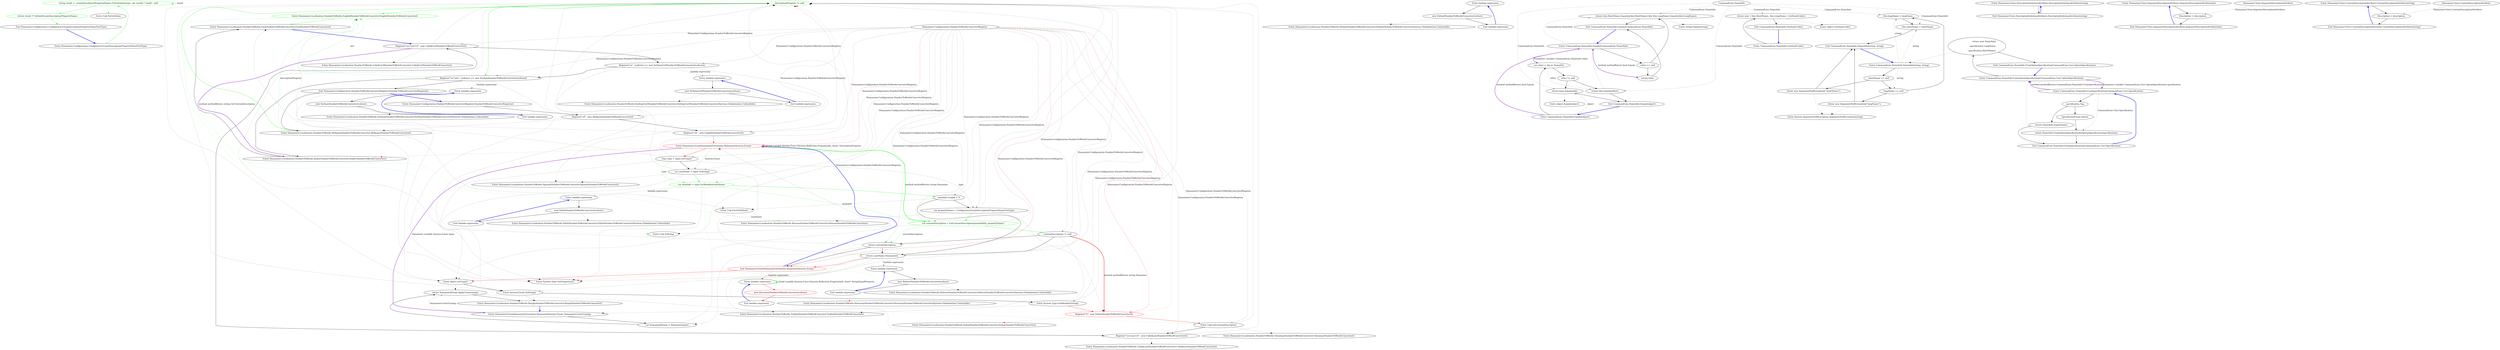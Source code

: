 digraph  {
d1 [label="string result = _enumDescriptionPropertyNames.TryGetValue(type, out result) ? result : null", span="105-105", cluster="Humanizer.Configuration.Configurator.EnumDescriptionPropertyNameFor(Type)", color=green, community=0];
d0 [label="Entry Humanizer.Configuration.Configurator.EnumDescriptionPropertyNameFor(Type)", span="103-103", cluster="Humanizer.Configuration.Configurator.EnumDescriptionPropertyNameFor(Type)"];
d2 [label="return result ?? DefaultEnumDescriptionPropertyName;", span="106-106", cluster="Humanizer.Configuration.Configurator.EnumDescriptionPropertyNameFor(Type)", color=green, community=0];
d4 [label="Entry Unk.TryGetValue", span="", cluster="Unk.TryGetValue"];
d3 [label="Exit Humanizer.Configuration.Configurator.EnumDescriptionPropertyNameFor(Type)", span="103-103", cluster="Humanizer.Configuration.Configurator.EnumDescriptionPropertyNameFor(Type)"];
m0_25 [label="descriptionProperty != null", span="45-45", cluster="Humanizer.EnumHumanizeExtensions.GetCustomDescription(System.Reflection.MemberInfo)", file="EnumHumanizeExtensions.cs", color=green, community=0];
m0_19 [label="Register(''uz-Latn-UZ'', new UzbekLatnNumberToWordConverter())", span="27-27", cluster="Humanizer.Configuration.NumberToWordsConverterRegistry.NumberToWordsConverterRegistry()", file="EnumHumanizeExtensions.cs"];
m0_40 [label="Entry Humanizer.Localisation.NumberToWords.UkrainianNumberToWordsConverter.UkrainianNumberToWordsConverter()", span="6-6", cluster="Humanizer.Localisation.NumberToWords.UkrainianNumberToWordsConverter.UkrainianNumberToWordsConverter()", file="EnumHumanizeExtensions.cs"];
m0_17 [label="Register(''it'', new ItalianNumberToWordsConverter())", span="25-25", cluster="Humanizer.Configuration.NumberToWordsConverterRegistry.NumberToWordsConverterRegistry()", file="EnumHumanizeExtensions.cs", color=red, community=0];
m0_20 [label="Register(''uz-Cyrl-UZ'', new UzbekCyrlNumberToWordConverter())", span="28-28", cluster="Humanizer.Configuration.NumberToWordsConverterRegistry.NumberToWordsConverterRegistry()", file="EnumHumanizeExtensions.cs"];
m0_26 [label="Entry Humanizer.Localisation.NumberToWords.EnglishNumberToWordsConverter.EnglishNumberToWordsConverter()", span="5-5", cluster="Humanizer.Localisation.NumberToWords.EnglishNumberToWordsConverter.EnglishNumberToWordsConverter()", color=green, community=0, file="EnumHumanizeExtensions.cs"];
m0_22 [label="Register(''sr-Latn'', (culture) => new SerbianNumberToWordsConverter(culture))", span="30-30", cluster="Humanizer.Configuration.NumberToWordsConverterRegistry.NumberToWordsConverterRegistry()", file="EnumHumanizeExtensions.cs"];
m0_24 [label="Entry Humanizer.Localisation.NumberToWords.AfrikaansNumberToWordsConverter.AfrikaansNumberToWordsConverter()", span="5-5", cluster="Humanizer.Localisation.NumberToWords.AfrikaansNumberToWordsConverter.AfrikaansNumberToWordsConverter()", file="EnumHumanizeExtensions.cs"];
m0_21 [label="Register(''sr'', (culture) => new SerbianCyrlNumberToWordsConverter(culture))", span="29-29", cluster="Humanizer.Configuration.NumberToWordsConverterRegistry.NumberToWordsConverterRegistry()", file="EnumHumanizeExtensions.cs"];
m0_23 [label="Exit Humanizer.Configuration.NumberToWordsConverterRegistry.NumberToWordsConverterRegistry()", span="6-6", cluster="Humanizer.Configuration.NumberToWordsConverterRegistry.NumberToWordsConverterRegistry()", file="EnumHumanizeExtensions.cs"];
m0_27 [label="Entry Humanizer.Localisation.NumberToWords.ArabicNumberToWordsConverter.ArabicNumberToWordsConverter()", span="6-6", cluster="Humanizer.Localisation.NumberToWords.ArabicNumberToWordsConverter.ArabicNumberToWordsConverter()", file="EnumHumanizeExtensions.cs"];
m0_28 [label="Entry Humanizer.Localisation.NumberToWords.FarsiNumberToWordsConverter.FarsiNumberToWordsConverter()", span="5-5", cluster="Humanizer.Localisation.NumberToWords.FarsiNumberToWordsConverter.FarsiNumberToWordsConverter()", file="EnumHumanizeExtensions.cs"];
m0_33 [label="Entry Unk.ToString", span="", cluster="Unk.ToString", file="EnumHumanizeExtensions.cs"];
m0_34 [label="Entry Humanizer.EnumHumanizeExtensions.Humanize(System.Enum, Humanizer.LetterCasing)", span="58-58", cluster="Humanizer.EnumHumanizeExtensions.Humanize(System.Enum, Humanizer.LetterCasing)", file="EnumHumanizeExtensions.cs"];
m0_0 [label="Entry Humanizer.Configuration.NumberToWordsConverterRegistry.NumberToWordsConverterRegistry()", span="6-6", cluster="Humanizer.Configuration.NumberToWordsConverterRegistry.NumberToWordsConverterRegistry()", file="EnumHumanizeExtensions.cs"];
m0_1 [label="Register(''af'', new AfrikaansNumberToWordsConverter())", span="9-9", cluster="Humanizer.Configuration.NumberToWordsConverterRegistry.NumberToWordsConverterRegistry()", file="EnumHumanizeExtensions.cs"];
m0_2 [label="Register(''en'', new EnglishNumberToWordsConverter())", span="10-10", cluster="Humanizer.Configuration.NumberToWordsConverterRegistry.NumberToWordsConverterRegistry()", file="EnumHumanizeExtensions.cs"];
m0_3 [label="Entry Humanizer.EnumHumanizeExtensions.Humanize(System.Enum)", span="18-18", cluster="Humanizer.EnumHumanizeExtensions.Humanize(System.Enum)", color=red, community=0, file="EnumHumanizeExtensions.cs"];
m0_4 [label="Type type = input.GetType()", span="20-20", cluster="Humanizer.EnumHumanizeExtensions.Humanize(System.Enum)", file="EnumHumanizeExtensions.cs"];
m0_5 [label="var caseName = input.ToString()", span="21-21", cluster="Humanizer.EnumHumanizeExtensions.Humanize(System.Enum)", file="EnumHumanizeExtensions.cs"];
m0_6 [label="var memInfo = type.GetMember(caseName)", span="22-22", cluster="Humanizer.EnumHumanizeExtensions.Humanize(System.Enum)", file="EnumHumanizeExtensions.cs", color=green, community=0];
m0_7 [label="memInfo.Length > 0", span="24-24", cluster="Humanizer.EnumHumanizeExtensions.Humanize(System.Enum)", file="EnumHumanizeExtensions.cs"];
m0_8 [label="var propertyName = Configurator.EnumDescriptionPropertyNameFor(type)", span="26-26", cluster="Humanizer.EnumHumanizeExtensions.Humanize(System.Enum)", file="EnumHumanizeExtensions.cs"];
m0_9 [label="var customDescription = GetCustomDescription(memInfo[0], propertyName)", span="27-27", cluster="Humanizer.EnumHumanizeExtensions.Humanize(System.Enum)", file="EnumHumanizeExtensions.cs", color=green, community=0];
m0_10 [label="customDescription != null", span="29-29", cluster="Humanizer.EnumHumanizeExtensions.Humanize(System.Enum)", file="EnumHumanizeExtensions.cs"];
m0_11 [label="return customDescription;", span="30-30", cluster="Humanizer.EnumHumanizeExtensions.Humanize(System.Enum)", file="EnumHumanizeExtensions.cs"];
m0_12 [label="return caseName.Humanize();", span="33-33", cluster="Humanizer.EnumHumanizeExtensions.Humanize(System.Enum)", file="EnumHumanizeExtensions.cs"];
m0_13 [label="Exit Humanizer.EnumHumanizeExtensions.Humanize(System.Enum)", span="18-18", cluster="Humanizer.EnumHumanizeExtensions.Humanize(System.Enum)", color=red, community=0, file="EnumHumanizeExtensions.cs"];
m0_14 [label="Entry object.GetType()", span="0-0", cluster="object.GetType()", file="EnumHumanizeExtensions.cs"];
m0_15 [label="Entry System.Enum.ToString()", span="0-0", cluster="System.Enum.ToString()", file="EnumHumanizeExtensions.cs"];
m0_16 [label="Entry System.Type.GetMember(string)", span="0-0", cluster="System.Type.GetMember(string)", file="EnumHumanizeExtensions.cs"];
m0_18 [label="Entry Unk.GetCustomDescription", span="", cluster="Unk.GetCustomDescription", file="EnumHumanizeExtensions.cs"];
m0_62 [label="Entry Humanizer.Localisation.NumberToWords.SerbianCyrlNumberToWordsConverter.SerbianCyrlNumberToWordsConverter(System.Globalization.CultureInfo)", span="15-15", cluster="Humanizer.Localisation.NumberToWords.SerbianCyrlNumberToWordsConverter.SerbianCyrlNumberToWordsConverter(System.Globalization.CultureInfo)", file="EnumHumanizeExtensions.cs"];
m0_36 [label="return humanizedEnum.ApplyCase(casing);", span="62-62", cluster="Humanizer.EnumHumanizeExtensions.Humanize(System.Enum, Humanizer.LetterCasing)", file="EnumHumanizeExtensions.cs"];
m0_29 [label="Entry Humanizer.Localisation.NumberToWords.SpanishNumberToWordsConverter.SpanishNumberToWordsConverter()", span="5-5", cluster="Humanizer.Localisation.NumberToWords.SpanishNumberToWordsConverter.SpanishNumberToWordsConverter()", file="EnumHumanizeExtensions.cs"];
m0_38 [label="Entry Humanizer.Localisation.NumberToWords.TurkishNumberToWordConverter.TurkishNumberToWordConverter()", span="7-7", cluster="Humanizer.Localisation.NumberToWords.TurkishNumberToWordConverter.TurkishNumberToWordConverter()", file="EnumHumanizeExtensions.cs"];
m0_35 [label="var humanizedEnum = Humanize(input)", span="60-60", cluster="Humanizer.EnumHumanizeExtensions.Humanize(System.Enum, Humanizer.LetterCasing)", file="EnumHumanizeExtensions.cs"];
m0_39 [label="Entry Humanizer.Localisation.NumberToWords.ItalianNumberToWordsConverter.ItalianNumberToWordsConverter()", span="5-5", cluster="Humanizer.Localisation.NumberToWords.ItalianNumberToWordsConverter.ItalianNumberToWordsConverter()", file="EnumHumanizeExtensions.cs"];
m0_31 [label="Entry Unk.FirstOrDefault", span="", cluster="Unk.FirstOrDefault", file="EnumHumanizeExtensions.cs"];
m0_37 [label="Entry Humanizer.Localisation.NumberToWords.BanglaNumberToWordsConverter.BanglaNumberToWordsConverter()", span="4-4", cluster="Humanizer.Localisation.NumberToWords.BanglaNumberToWordsConverter.BanglaNumberToWordsConverter()", file="EnumHumanizeExtensions.cs"];
m0_50 [label="Entry Humanizer.Localisation.NumberToWords.PolishNumberToWordsConverter.PolishNumberToWordsConverter(System.Globalization.CultureInfo)", span="13-13", cluster="Humanizer.Localisation.NumberToWords.PolishNumberToWordsConverter.PolishNumberToWordsConverter(System.Globalization.CultureInfo)", file="EnumHumanizeExtensions.cs"];
m0_66 [label="Entry Humanizer.Localisation.NumberToWords.SerbianNumberToWordsConverter.SerbianNumberToWordsConverter(System.Globalization.CultureInfo)", span="15-15", cluster="Humanizer.Localisation.NumberToWords.SerbianNumberToWordsConverter.SerbianNumberToWordsConverter(System.Globalization.CultureInfo)", file="EnumHumanizeExtensions.cs"];
m0_43 [label="Entry lambda expression", span="7-7", cluster="lambda expression", file="EnumHumanizeExtensions.cs"];
m0_47 [label="Entry lambda expression", span="14-14", cluster="lambda expression", file="EnumHumanizeExtensions.cs"];
m0_51 [label="Entry lambda expression", span="20-20", cluster="lambda expression", file="EnumHumanizeExtensions.cs"];
m0_55 [label="Entry lambda expression", span="21-21", cluster="lambda expression", file="EnumHumanizeExtensions.cs"];
m0_59 [label="Entry lambda expression", span="29-29", cluster="lambda expression", file="EnumHumanizeExtensions.cs"];
m0_63 [label="Entry lambda expression", span="30-30", cluster="lambda expression", file="EnumHumanizeExtensions.cs"];
m0_44 [label="new DefaultNumberToWordsConverter(culture)", span="7-7", cluster="lambda expression", file="EnumHumanizeExtensions.cs"];
m0_45 [label="Exit lambda expression", span="7-7", cluster="lambda expression", file="EnumHumanizeExtensions.cs"];
m0_48 [label="new PolishNumberToWordsConverter(culture)", span="14-14", cluster="lambda expression", file="EnumHumanizeExtensions.cs"];
m0_49 [label="Exit lambda expression", span="14-14", cluster="lambda expression", file="EnumHumanizeExtensions.cs"];
m0_52 [label="new HebrewNumberToWordsConverter(culture)", span="20-20", cluster="lambda expression", file="EnumHumanizeExtensions.cs"];
m0_53 [label="Exit lambda expression", span="20-20", cluster="lambda expression", file="EnumHumanizeExtensions.cs"];
m0_56 [label="new SlovenianNumberToWordsConverter(culture)", span="21-21", cluster="lambda expression", color=red, community=0, file="EnumHumanizeExtensions.cs"];
m0_57 [label="Exit lambda expression", span="21-21", cluster="lambda expression", file="EnumHumanizeExtensions.cs"];
m0_60 [label="new SerbianCyrlNumberToWordsConverter(culture)", span="29-29", cluster="lambda expression", file="EnumHumanizeExtensions.cs"];
m0_61 [label="Exit lambda expression", span="29-29", cluster="lambda expression", file="EnumHumanizeExtensions.cs"];
m0_64 [label="new SerbianNumberToWordsConverter(culture)", span="30-30", cluster="lambda expression", file="EnumHumanizeExtensions.cs"];
m0_65 [label="Exit lambda expression", span="30-30", cluster="lambda expression", file="EnumHumanizeExtensions.cs"];
m0_42 [label="Entry Humanizer.Localisation.NumberToWords.UzbekCyrlNumberToWordConverter.UzbekCyrlNumberToWordConverter()", span="7-7", cluster="Humanizer.Localisation.NumberToWords.UzbekCyrlNumberToWordConverter.UzbekCyrlNumberToWordConverter()", file="EnumHumanizeExtensions.cs"];
m0_46 [label="Entry Humanizer.Localisation.NumberToWords.DefaultNumberToWordsConverter.DefaultNumberToWordsConverter(System.Globalization.CultureInfo)", span="12-12", cluster="Humanizer.Localisation.NumberToWords.DefaultNumberToWordsConverter.DefaultNumberToWordsConverter(System.Globalization.CultureInfo)", file="EnumHumanizeExtensions.cs"];
m0_32 [label="Entry Humanizer.Localisation.NumberToWords.RussianNumberToWordsConverter.RussianNumberToWordsConverter()", span="6-6", cluster="Humanizer.Localisation.NumberToWords.RussianNumberToWordsConverter.RussianNumberToWordsConverter()", file="EnumHumanizeExtensions.cs"];
m0_41 [label="Entry Humanizer.Localisation.NumberToWords.UzbekLatnNumberToWordConverter.UzbekLatnNumberToWordConverter()", span="7-7", cluster="Humanizer.Localisation.NumberToWords.UzbekLatnNumberToWordConverter.UzbekLatnNumberToWordConverter()", file="EnumHumanizeExtensions.cs"];
m0_30 [label="Entry System.Type.GetProperties()", span="0-0", cluster="System.Type.GetProperties()", file="EnumHumanizeExtensions.cs"];
m0_54 [label="Entry Humanizer.Localisation.NumberToWords.HebrewNumberToWordsConverter.HebrewNumberToWordsConverter(System.Globalization.CultureInfo)", span="34-34", cluster="Humanizer.Localisation.NumberToWords.HebrewNumberToWordsConverter.HebrewNumberToWordsConverter(System.Globalization.CultureInfo)", file="EnumHumanizeExtensions.cs"];
m0_58 [label="Entry Humanizer.Localisation.NumberToWords.SlovenianNumberToWordsConverter.SlovenianNumberToWordsConverter(System.Globalization.CultureInfo)", span="12-12", cluster="Humanizer.Localisation.NumberToWords.SlovenianNumberToWordsConverter.SlovenianNumberToWordsConverter(System.Globalization.CultureInfo)", file="EnumHumanizeExtensions.cs"];
m0_67 [label="Humanizer.Configuration.NumberToWordsConverterRegistry", span="", file="EnumHumanizeExtensions.cs"];
m1_34 [label="Entry string.Equals(string)", span="0-0", cluster="string.Equals(string)", file="EnumHumanizeWithCustomDescriptionPropertyNamesTests.cs"];
m1_8 [label="Entry System.ArgumentNullException.ArgumentNullException(string)", span="0-0", cluster="System.ArgumentNullException.ArgumentNullException(string)", file="EnumHumanizeWithCustomDescriptionPropertyNamesTests.cs"];
m1_26 [label="Entry CommandLine.NameInfo.GetHashCode()", span="98-98", cluster="CommandLine.NameInfo.GetHashCode()", file="EnumHumanizeWithCustomDescriptionPropertyNamesTests.cs"];
m1_27 [label="return new { this.ShortName, this.LongName }.GetHashCode();", span="100-100", cluster="CommandLine.NameInfo.GetHashCode()", file="EnumHumanizeWithCustomDescriptionPropertyNamesTests.cs"];
m1_28 [label="Exit CommandLine.NameInfo.GetHashCode()", span="98-98", cluster="CommandLine.NameInfo.GetHashCode()", file="EnumHumanizeWithCustomDescriptionPropertyNamesTests.cs"];
m1_29 [label="Entry object.GetHashCode()", span="0-0", cluster="object.GetHashCode()", file="EnumHumanizeWithCustomDescriptionPropertyNamesTests.cs"];
m1_25 [label="Entry object.Equals(object)", span="0-0", cluster="object.Equals(object)", file="EnumHumanizeWithCustomDescriptionPropertyNamesTests.cs"];
m1_0 [label="Entry CommandLine.NameInfo.NameInfo(string, string)", span="20-20", cluster="CommandLine.NameInfo.NameInfo(string, string)", file="EnumHumanizeWithCustomDescriptionPropertyNamesTests.cs"];
m1_1 [label="shortName == null", span="22-22", cluster="CommandLine.NameInfo.NameInfo(string, string)", file="EnumHumanizeWithCustomDescriptionPropertyNamesTests.cs"];
m1_3 [label="longName == null", span="23-23", cluster="CommandLine.NameInfo.NameInfo(string, string)", file="EnumHumanizeWithCustomDescriptionPropertyNamesTests.cs"];
m1_5 [label="this.longName = longName", span="25-25", cluster="CommandLine.NameInfo.NameInfo(string, string)", file="EnumHumanizeWithCustomDescriptionPropertyNamesTests.cs"];
m1_6 [label="this.shortName = shortName", span="26-26", cluster="CommandLine.NameInfo.NameInfo(string, string)", file="EnumHumanizeWithCustomDescriptionPropertyNamesTests.cs"];
m1_2 [label="throw new ArgumentNullException(''shortName'');", span="22-22", cluster="CommandLine.NameInfo.NameInfo(string, string)", file="EnumHumanizeWithCustomDescriptionPropertyNamesTests.cs"];
m1_4 [label="throw new ArgumentNullException(''longName'');", span="23-23", cluster="CommandLine.NameInfo.NameInfo(string, string)", file="EnumHumanizeWithCustomDescriptionPropertyNamesTests.cs"];
m1_7 [label="Exit CommandLine.NameInfo.NameInfo(string, string)", span="20-20", cluster="CommandLine.NameInfo.NameInfo(string, string)", file="EnumHumanizeWithCustomDescriptionPropertyNamesTests.cs"];
m1_18 [label="Entry CommandLine.NameInfo.Equals(object)", span="83-83", cluster="CommandLine.NameInfo.Equals(object)", file="EnumHumanizeWithCustomDescriptionPropertyNamesTests.cs"];
m1_19 [label="var other = obj as NameInfo", span="85-85", cluster="CommandLine.NameInfo.Equals(object)", file="EnumHumanizeWithCustomDescriptionPropertyNamesTests.cs"];
m1_22 [label="return base.Equals(obj);", span="91-91", cluster="CommandLine.NameInfo.Equals(object)", file="EnumHumanizeWithCustomDescriptionPropertyNamesTests.cs"];
m1_20 [label="other != null", span="86-86", cluster="CommandLine.NameInfo.Equals(object)", file="EnumHumanizeWithCustomDescriptionPropertyNamesTests.cs"];
m1_21 [label="return this.Equals(other);", span="88-88", cluster="CommandLine.NameInfo.Equals(object)", file="EnumHumanizeWithCustomDescriptionPropertyNamesTests.cs"];
m1_23 [label="Exit CommandLine.NameInfo.Equals(object)", span="83-83", cluster="CommandLine.NameInfo.Equals(object)", file="EnumHumanizeWithCustomDescriptionPropertyNamesTests.cs"];
m1_24 [label="Entry CommandLine.NameInfo.Equals(CommandLine.NameInfo)", span="108-108", cluster="CommandLine.NameInfo.Equals(CommandLine.NameInfo)", file="EnumHumanizeWithCustomDescriptionPropertyNamesTests.cs"];
m1_30 [label="other == null", span="110-110", cluster="CommandLine.NameInfo.Equals(CommandLine.NameInfo)", file="EnumHumanizeWithCustomDescriptionPropertyNamesTests.cs"];
m1_32 [label="return this.ShortName.Equals(other.ShortName) && this.LongName.Equals(other.LongName);", span="115-115", cluster="CommandLine.NameInfo.Equals(CommandLine.NameInfo)", file="EnumHumanizeWithCustomDescriptionPropertyNamesTests.cs"];
m1_31 [label="return false;", span="112-112", cluster="CommandLine.NameInfo.Equals(CommandLine.NameInfo)", file="EnumHumanizeWithCustomDescriptionPropertyNamesTests.cs"];
m1_33 [label="Exit CommandLine.NameInfo.Equals(CommandLine.NameInfo)", span="108-108", cluster="CommandLine.NameInfo.Equals(CommandLine.NameInfo)", file="EnumHumanizeWithCustomDescriptionPropertyNamesTests.cs"];
m1_12 [label="Entry CommandLine.NameInfo.FromSpecification(CommandLine.Core.Specification)", span="67-67", cluster="CommandLine.NameInfo.FromSpecification(CommandLine.Core.Specification)", file="EnumHumanizeWithCustomDescriptionPropertyNamesTests.cs"];
m1_13 [label="specification.Tag", span="69-69", cluster="CommandLine.NameInfo.FromSpecification(CommandLine.Core.Specification)", file="EnumHumanizeWithCustomDescriptionPropertyNamesTests.cs"];
m1_15 [label="return NameInfo.FromOptionSpecification((OptionSpecification)specification);", span="72-72", cluster="CommandLine.NameInfo.FromSpecification(CommandLine.Core.Specification)", file="EnumHumanizeWithCustomDescriptionPropertyNamesTests.cs"];
m1_14 [label="SpecificationType.Option", span="71-71", cluster="CommandLine.NameInfo.FromSpecification(CommandLine.Core.Specification)", file="EnumHumanizeWithCustomDescriptionPropertyNamesTests.cs"];
m1_16 [label="return NameInfo.EmptyName;", span="74-74", cluster="CommandLine.NameInfo.FromSpecification(CommandLine.Core.Specification)", file="EnumHumanizeWithCustomDescriptionPropertyNamesTests.cs"];
m1_17 [label="Exit CommandLine.NameInfo.FromSpecification(CommandLine.Core.Specification)", span="67-67", cluster="CommandLine.NameInfo.FromSpecification(CommandLine.Core.Specification)", file="EnumHumanizeWithCustomDescriptionPropertyNamesTests.cs"];
m1_9 [label="Entry CommandLine.NameInfo.FromOptionSpecification(CommandLine.Core.OptionSpecification)", span="60-60", cluster="CommandLine.NameInfo.FromOptionSpecification(CommandLine.Core.OptionSpecification)", file="EnumHumanizeWithCustomDescriptionPropertyNamesTests.cs"];
m1_10 [label="return new NameInfo(\r\n                specification.LongName,\r\n                specification.ShortName);", span="62-64", cluster="CommandLine.NameInfo.FromOptionSpecification(CommandLine.Core.OptionSpecification)", file="EnumHumanizeWithCustomDescriptionPropertyNamesTests.cs"];
m1_11 [label="Exit CommandLine.NameInfo.FromOptionSpecification(CommandLine.Core.OptionSpecification)", span="60-60", cluster="CommandLine.NameInfo.FromOptionSpecification(CommandLine.Core.OptionSpecification)", file="EnumHumanizeWithCustomDescriptionPropertyNamesTests.cs"];
m1_35 [label="CommandLine.NameInfo", span="", file="EnumHumanizeWithCustomDescriptionPropertyNamesTests.cs"];
m2_6 [label="Entry Humanizer.Tests.DescriptionSubclassAttribute.DescriptionSubclassAttribute(string)", span="52-52", cluster="Humanizer.Tests.DescriptionSubclassAttribute.DescriptionSubclassAttribute(string)", file="EnumUnderTest.cs"];
m2_7 [label="Exit Humanizer.Tests.DescriptionSubclassAttribute.DescriptionSubclassAttribute(string)", span="52-52", cluster="Humanizer.Tests.DescriptionSubclassAttribute.DescriptionSubclassAttribute(string)", file="EnumUnderTest.cs"];
m2_0 [label="Entry Humanizer.Tests.ImposterDescriptionAttribute.ImposterDescriptionAttribute(int)", span="34-34", cluster="Humanizer.Tests.ImposterDescriptionAttribute.ImposterDescriptionAttribute(int)", file="EnumUnderTest.cs"];
m2_1 [label="Description = description", span="36-36", cluster="Humanizer.Tests.ImposterDescriptionAttribute.ImposterDescriptionAttribute(int)", file="EnumUnderTest.cs"];
m2_2 [label="Exit Humanizer.Tests.ImposterDescriptionAttribute.ImposterDescriptionAttribute(int)", span="34-34", cluster="Humanizer.Tests.ImposterDescriptionAttribute.ImposterDescriptionAttribute(int)", file="EnumUnderTest.cs"];
m2_3 [label="Entry Humanizer.Tests.CustomDescriptionAttribute.CustomDescriptionAttribute(string)", span="44-44", cluster="Humanizer.Tests.CustomDescriptionAttribute.CustomDescriptionAttribute(string)", file="EnumUnderTest.cs"];
m2_4 [label="Description = description", span="46-46", cluster="Humanizer.Tests.CustomDescriptionAttribute.CustomDescriptionAttribute(string)", file="EnumUnderTest.cs"];
m2_5 [label="Exit Humanizer.Tests.CustomDescriptionAttribute.CustomDescriptionAttribute(string)", span="44-44", cluster="Humanizer.Tests.CustomDescriptionAttribute.CustomDescriptionAttribute(string)", file="EnumUnderTest.cs"];
m2_8 [label="Humanizer.Tests.ImposterDescriptionAttribute", span="", file="EnumUnderTest.cs"];
m2_9 [label="Humanizer.Tests.CustomDescriptionAttribute", span="", file="EnumUnderTest.cs"];
d1 -> d1  [key=1, style=dashed, color=green, label=result];
d1 -> d2  [key=0, style=solid, color=green];
d1 -> d4  [key=2, style=dotted, color=green];
d0 -> d1  [key=0, style=solid, color=green];
d2 -> d3  [key=0, style=solid, color=green];
d3 -> d0  [key=0, style=bold, color=blue];
m0_25 -> m0_26  [key=0, style=solid, color=green];
m0_25 -> m0_22  [key=0, style=solid, color=green];
m0_19 -> m0_20  [key=0, style=solid];
m0_19 -> m0_41  [key=2, style=dotted];
m0_19 -> m0_25  [key=2, style=dotted];
m0_17 -> m0_18  [key=0, style=solid, color=red];
m0_17 -> m0_39  [key=2, style=dotted, color=red];
m0_17 -> m0_25  [key=2, style=dotted, color=red];
m0_20 -> m0_21  [key=0, style=solid];
m0_20 -> m0_27  [key=3, color=darkorchid, style=bold, label="method methodReturn string GetCustomDescription"];
m0_20 -> m0_42  [key=2, style=dotted];
m0_20 -> m0_25  [key=2, style=dotted];
m0_26 -> m0_28  [key=0, style=solid, color=green];
m0_26 -> m0_32  [key=2, style=dotted, color=green];
m0_26 -> m0_33  [key=2, style=dotted, color=green];
m0_22 -> m0_26  [key=1, style=dashed, color=green, label=attr];
m0_22 -> m0_23  [key=0, style=solid];
m0_22 -> m0_27  [key=0, style=solid];
m0_22 -> m0_30  [key=2, style=dotted];
m0_22 -> m0_63  [key=1, style=dashed, color=darkseagreen4, label="lambda expression"];
m0_24 -> m0_26  [key=1, style=dashed, color=green, label=descriptionProperty];
m0_24 -> m0_25  [key=0, style=solid, color=green];
m0_24 -> m0_30  [key=2, style=dotted];
m0_24 -> m0_31  [key=2, style=dotted];
m0_21 -> m0_22  [key=0, style=solid];
m0_21 -> m0_29  [key=2, style=dotted];
m0_21 -> m0_30  [key=2, style=dotted];
m0_21 -> m0_59  [key=1, style=dashed, color=darkseagreen4, label="lambda expression"];
m0_23 -> m0_24  [key=0, style=solid];
m0_23 -> m0_14  [key=2, style=dotted];
m0_23 -> m0_0  [key=0, style=bold, color=blue];
m0_27 -> m0_28  [key=0, style=solid];
m0_28 -> m0_20  [key=0, style=bold, color=blue];
m0_34 -> m0_35  [key=0, style=solid];
m0_34 -> m0_36  [key=1, style=dashed, color=darkseagreen4, label="Humanizer.LetterCasing"];
m0_0 -> m0_1  [key=0, style=solid];
m0_1 -> m0_2  [key=0, style=solid];
m0_1 -> m0_24  [key=2, style=dotted];
m0_1 -> m0_25  [key=2, style=dotted];
m0_2 -> m0_3  [key=0, style=solid, color=red];
m0_2 -> m0_26  [key=2, style=dotted];
m0_2 -> m0_25  [key=2, style=dotted];
m0_3 -> m0_4  [key=0, style=solid, color=red];
m0_3 -> m0_27  [key=2, style=dotted, color=red];
m0_3 -> m0_25  [key=2, style=dotted, color=red];
m0_3 -> m0_3  [key=3, color=red, style=bold, label="Field variable System.Func<System.Reflection.PropertyInfo, bool> DescriptionProperty"];
m0_3 -> m0_9  [key=3, color=green, style=bold, label="method methodReturn string Humanize"];
m0_3 -> m0_5  [key=1, style=dashed, color=darkseagreen4, label="System.Enum"];
m0_3 -> m0_34  [key=3, color=darkorchid, style=bold, label="Parameter variable System.Enum input"];
m0_4 -> m0_5  [key=0, style=solid];
m0_4 -> m0_28  [key=2, style=dotted];
m0_4 -> m0_25  [key=2, style=dotted];
m0_4 -> m0_6  [key=1, style=dashed, color=green, label=type];
m0_4 -> m0_14  [key=2, style=dotted];
m0_4 -> m0_8  [key=1, style=dashed, color=darkseagreen4, label=type];
m0_5 -> m0_6  [key=0, style=solid, color=green];
m0_5 -> m0_29  [key=2, style=dotted];
m0_5 -> m0_25  [key=2, style=dotted];
m0_5 -> m0_15  [key=2, style=dotted];
m0_5 -> m0_12  [key=1, style=dashed, color=darkseagreen4, label=caseName];
m0_6 -> m0_7  [key=0, style=solid, color=green];
m0_6 -> m0_30  [key=2, style=dotted];
m0_6 -> m0_47  [key=1, style=dashed, color=darkseagreen4, label="lambda expression"];
m0_6 -> m0_16  [key=2, style=dotted, color=green];
m0_6 -> m0_9  [key=1, style=dashed, color=green, label=memInfo];
m0_7 -> m0_8  [key=0, style=solid];
m0_7 -> m0_31  [key=2, style=dotted];
m0_7 -> m0_25  [key=2, style=dotted];
m0_7 -> m0_12  [key=0, style=solid];
m0_8 -> m0_9  [key=0, style=solid, color=green];
m0_8 -> m0_32  [key=2, style=dotted];
m0_8 -> m0_25  [key=2, style=dotted];
m0_8 -> m0_17  [key=2, style=dotted];
m0_9 -> m0_10  [key=0, style=solid, color=green];
m0_9 -> m0_33  [key=2, style=dotted];
m0_9 -> m0_25  [key=2, style=dotted];
m0_9 -> m0_18  [key=2, style=dotted, color=green];
m0_9 -> m0_11  [key=1, style=dashed, color=green, label=customDescription];
m0_10 -> m0_11  [key=0, style=solid];
m0_10 -> m0_34  [key=2, style=dotted];
m0_10 -> m0_25  [key=2, style=dotted];
m0_10 -> m0_17  [key=3, color=red, style=bold, label="method methodReturn string Humanize"];
m0_10 -> m0_12  [key=0, style=solid];
m0_11 -> m0_12  [key=0, style=solid];
m0_11 -> m0_35  [key=2, style=dotted];
m0_11 -> m0_25  [key=2, style=dotted];
m0_11 -> m0_13  [key=0, style=solid];
m0_12 -> m0_13  [key=0, style=solid, color=red];
m0_12 -> m0_30  [key=2, style=dotted];
m0_12 -> m0_51  [key=1, style=dashed, color=darkseagreen4, label="lambda expression"];
m0_12 -> m0_19  [key=2, style=dotted];
m0_13 -> m0_14  [key=0, style=solid, color=red];
m0_13 -> m0_30  [key=2, style=dotted, color=red];
m0_13 -> m0_55  [key=1, style=dashed, color=red, label="lambda expression"];
m0_13 -> m0_3  [key=0, style=bold, color=blue];
m0_14 -> m0_15  [key=0, style=solid];
m0_14 -> m0_36  [key=2, style=dotted];
m0_14 -> m0_25  [key=2, style=dotted];
m0_15 -> m0_16  [key=0, style=solid];
m0_15 -> m0_37  [key=2, style=dotted];
m0_15 -> m0_25  [key=2, style=dotted];
m0_16 -> m0_17  [key=0, style=solid, color=red];
m0_16 -> m0_38  [key=2, style=dotted];
m0_16 -> m0_25  [key=2, style=dotted];
m0_18 -> m0_19  [key=0, style=solid];
m0_18 -> m0_40  [key=2, style=dotted];
m0_18 -> m0_25  [key=2, style=dotted];
m0_36 -> m0_37  [key=0, style=solid];
m0_36 -> m0_38  [key=2, style=dotted];
m0_35 -> m0_3  [key=2, style=dotted];
m0_35 -> m0_36  [key=0, style=solid];
m0_37 -> m0_34  [key=0, style=bold, color=blue];
m0_43 -> m0_44  [key=0, style=solid];
m0_47 -> m0_48  [key=0, style=solid];
m0_51 -> m0_52  [key=0, style=solid];
m0_55 -> m0_56  [key=0, style=solid, color=red];
m0_55 -> m0_55  [key=3, color=green, style=bold, label="Field variable System.Func<System.Reflection.PropertyInfo, bool> StringTypedProperty"];
m0_59 -> m0_60  [key=0, style=solid];
m0_63 -> m0_64  [key=0, style=solid];
m0_44 -> m0_45  [key=0, style=solid];
m0_44 -> m0_46  [key=2, style=dotted];
m0_45 -> m0_43  [key=0, style=bold, color=blue];
m0_48 -> m0_49  [key=0, style=solid];
m0_48 -> m0_50  [key=2, style=dotted];
m0_49 -> m0_47  [key=0, style=bold, color=blue];
m0_52 -> m0_53  [key=0, style=solid];
m0_52 -> m0_54  [key=2, style=dotted];
m0_53 -> m0_51  [key=0, style=bold, color=blue];
m0_56 -> m0_57  [key=0, style=solid, color=red];
m0_56 -> m0_58  [key=2, style=dotted, color=red];
m0_57 -> m0_55  [key=0, style=bold, color=blue];
m0_60 -> m0_61  [key=0, style=solid];
m0_60 -> m0_62  [key=2, style=dotted];
m0_61 -> m0_59  [key=0, style=bold, color=blue];
m0_64 -> m0_65  [key=0, style=solid];
m0_64 -> m0_66  [key=2, style=dotted];
m0_65 -> m0_63  [key=0, style=bold, color=blue];
m0_67 -> m0_1  [key=1, style=dashed, color=darkseagreen4, label="Humanizer.Configuration.NumberToWordsConverterRegistry"];
m0_67 -> m0_2  [key=1, style=dashed, color=darkseagreen4, label="Humanizer.Configuration.NumberToWordsConverterRegistry"];
m0_67 -> m0_3  [key=1, style=dashed, color=red, label="Humanizer.Configuration.NumberToWordsConverterRegistry"];
m0_67 -> m0_4  [key=1, style=dashed, color=darkseagreen4, label="Humanizer.Configuration.NumberToWordsConverterRegistry"];
m0_67 -> m0_5  [key=1, style=dashed, color=darkseagreen4, label="Humanizer.Configuration.NumberToWordsConverterRegistry"];
m0_67 -> m0_6  [key=1, style=dashed, color=darkseagreen4, label="Humanizer.Configuration.NumberToWordsConverterRegistry"];
m0_67 -> m0_7  [key=1, style=dashed, color=darkseagreen4, label="Humanizer.Configuration.NumberToWordsConverterRegistry"];
m0_67 -> m0_8  [key=1, style=dashed, color=darkseagreen4, label="Humanizer.Configuration.NumberToWordsConverterRegistry"];
m0_67 -> m0_9  [key=1, style=dashed, color=darkseagreen4, label="Humanizer.Configuration.NumberToWordsConverterRegistry"];
m0_67 -> m0_10  [key=1, style=dashed, color=darkseagreen4, label="Humanizer.Configuration.NumberToWordsConverterRegistry"];
m0_67 -> m0_11  [key=1, style=dashed, color=darkseagreen4, label="Humanizer.Configuration.NumberToWordsConverterRegistry"];
m0_67 -> m0_12  [key=1, style=dashed, color=darkseagreen4, label="Humanizer.Configuration.NumberToWordsConverterRegistry"];
m0_67 -> m0_13  [key=1, style=dashed, color=red, label="Humanizer.Configuration.NumberToWordsConverterRegistry"];
m0_67 -> m0_14  [key=1, style=dashed, color=darkseagreen4, label="Humanizer.Configuration.NumberToWordsConverterRegistry"];
m0_67 -> m0_15  [key=1, style=dashed, color=darkseagreen4, label="Humanizer.Configuration.NumberToWordsConverterRegistry"];
m0_67 -> m0_16  [key=1, style=dashed, color=darkseagreen4, label="Humanizer.Configuration.NumberToWordsConverterRegistry"];
m0_67 -> m0_17  [key=1, style=dashed, color=red, label="Humanizer.Configuration.NumberToWordsConverterRegistry"];
m0_67 -> m0_18  [key=1, style=dashed, color=darkseagreen4, label="Humanizer.Configuration.NumberToWordsConverterRegistry"];
m0_67 -> m0_19  [key=1, style=dashed, color=darkseagreen4, label="Humanizer.Configuration.NumberToWordsConverterRegistry"];
m0_67 -> m0_20  [key=1, style=dashed, color=darkseagreen4, label="Humanizer.Configuration.NumberToWordsConverterRegistry"];
m0_67 -> m0_21  [key=1, style=dashed, color=darkseagreen4, label="Humanizer.Configuration.NumberToWordsConverterRegistry"];
m0_67 -> m0_22  [key=1, style=dashed, color=darkseagreen4, label="Humanizer.Configuration.NumberToWordsConverterRegistry"];
m1_26 -> m1_27  [key=0, style=solid];
m1_27 -> m1_28  [key=0, style=solid];
m1_27 -> m1_29  [key=2, style=dotted];
m1_28 -> m1_26  [key=0, style=bold, color=blue];
m1_0 -> m1_1  [key=0, style=solid];
m1_0 -> m1_3  [key=1, style=dashed, color=darkseagreen4, label=string];
m1_0 -> m1_5  [key=1, style=dashed, color=darkseagreen4, label=string];
m1_0 -> m1_6  [key=1, style=dashed, color=darkseagreen4, label=string];
m1_1 -> m1_2  [key=0, style=solid];
m1_1 -> m1_3  [key=0, style=solid];
m1_3 -> m1_4  [key=0, style=solid];
m1_3 -> m1_5  [key=0, style=solid];
m1_5 -> m1_6  [key=0, style=solid];
m1_6 -> m1_7  [key=0, style=solid];
m1_2 -> m1_7  [key=0, style=solid];
m1_2 -> m1_8  [key=2, style=dotted];
m1_4 -> m1_7  [key=0, style=solid];
m1_4 -> m1_8  [key=2, style=dotted];
m1_7 -> m1_0  [key=0, style=bold, color=blue];
m1_18 -> m1_19  [key=0, style=solid];
m1_18 -> m1_22  [key=1, style=dashed, color=darkseagreen4, label=object];
m1_18 -> m1_24  [key=3, color=darkorchid, style=bold, label="method methodReturn bool Equals"];
m1_19 -> m1_20  [key=0, style=solid];
m1_19 -> m1_21  [key=1, style=dashed, color=darkseagreen4, label=other];
m1_22 -> m1_23  [key=0, style=solid];
m1_22 -> m1_25  [key=2, style=dotted];
m1_20 -> m1_21  [key=0, style=solid];
m1_20 -> m1_22  [key=0, style=solid];
m1_21 -> m1_23  [key=0, style=solid];
m1_21 -> m1_24  [key=2, style=dotted];
m1_23 -> m1_18  [key=0, style=bold, color=blue];
m1_24 -> m1_30  [key=0, style=solid];
m1_24 -> m1_32  [key=1, style=dashed, color=darkseagreen4, label="CommandLine.NameInfo"];
m1_24 -> m1_19  [key=3, color=darkorchid, style=bold, label="Parameter variable CommandLine.NameInfo other"];
m1_24 -> m1_31  [key=3, color=darkorchid, style=bold, label="method methodReturn bool Equals"];
m1_30 -> m1_31  [key=0, style=solid];
m1_30 -> m1_32  [key=0, style=solid];
m1_32 -> m1_33  [key=0, style=solid];
m1_32 -> m1_34  [key=2, style=dotted];
m1_31 -> m1_33  [key=0, style=solid];
m1_33 -> m1_24  [key=0, style=bold, color=blue];
m1_12 -> m1_13  [key=0, style=solid];
m1_12 -> m1_15  [key=1, style=dashed, color=darkseagreen4, label="CommandLine.Core.Specification"];
m1_12 -> m1_9  [key=3, color=darkorchid, style=bold, label="method methodReturn CommandLine.NameInfo FromSpecification"];
m1_13 -> m1_14  [key=0, style=solid];
m1_13 -> m1_16  [key=0, style=solid];
m1_15 -> m1_17  [key=0, style=solid];
m1_15 -> m1_9  [key=2, style=dotted];
m1_14 -> m1_15  [key=0, style=solid];
m1_16 -> m1_17  [key=0, style=solid];
m1_17 -> m1_12  [key=0, style=bold, color=blue];
m1_9 -> m1_10  [key=0, style=solid];
m1_9 -> m1_12  [key=3, color=darkorchid, style=bold, label="Parameter variable CommandLine.Core.OptionSpecification specification"];
m1_10 -> m1_11  [key=0, style=solid];
m1_10 -> m1_0  [key=2, style=dotted];
m1_11 -> m1_9  [key=0, style=bold, color=blue];
m1_35 -> m1_5  [key=1, style=dashed, color=darkseagreen4, label="CommandLine.NameInfo"];
m1_35 -> m1_6  [key=1, style=dashed, color=darkseagreen4, label="CommandLine.NameInfo"];
m1_35 -> m1_21  [key=1, style=dashed, color=darkseagreen4, label="CommandLine.NameInfo"];
m1_35 -> m1_22  [key=1, style=dashed, color=darkseagreen4, label="CommandLine.NameInfo"];
m1_35 -> m1_27  [key=1, style=dashed, color=darkseagreen4, label="CommandLine.NameInfo"];
m1_35 -> m1_32  [key=1, style=dashed, color=darkseagreen4, label="CommandLine.NameInfo"];
m2_6 -> m2_7  [key=0, style=solid];
m2_7 -> m2_6  [key=0, style=bold, color=blue];
m2_0 -> m2_1  [key=0, style=solid];
m2_1 -> m2_2  [key=0, style=solid];
m2_2 -> m2_0  [key=0, style=bold, color=blue];
m2_3 -> m2_4  [key=0, style=solid];
m2_4 -> m2_5  [key=0, style=solid];
m2_5 -> m2_3  [key=0, style=bold, color=blue];
m2_8 -> m2_1  [key=1, style=dashed, color=darkseagreen4, label="Humanizer.Tests.ImposterDescriptionAttribute"];
m2_9 -> m2_4  [key=1, style=dashed, color=darkseagreen4, label="Humanizer.Tests.CustomDescriptionAttribute"];
}
